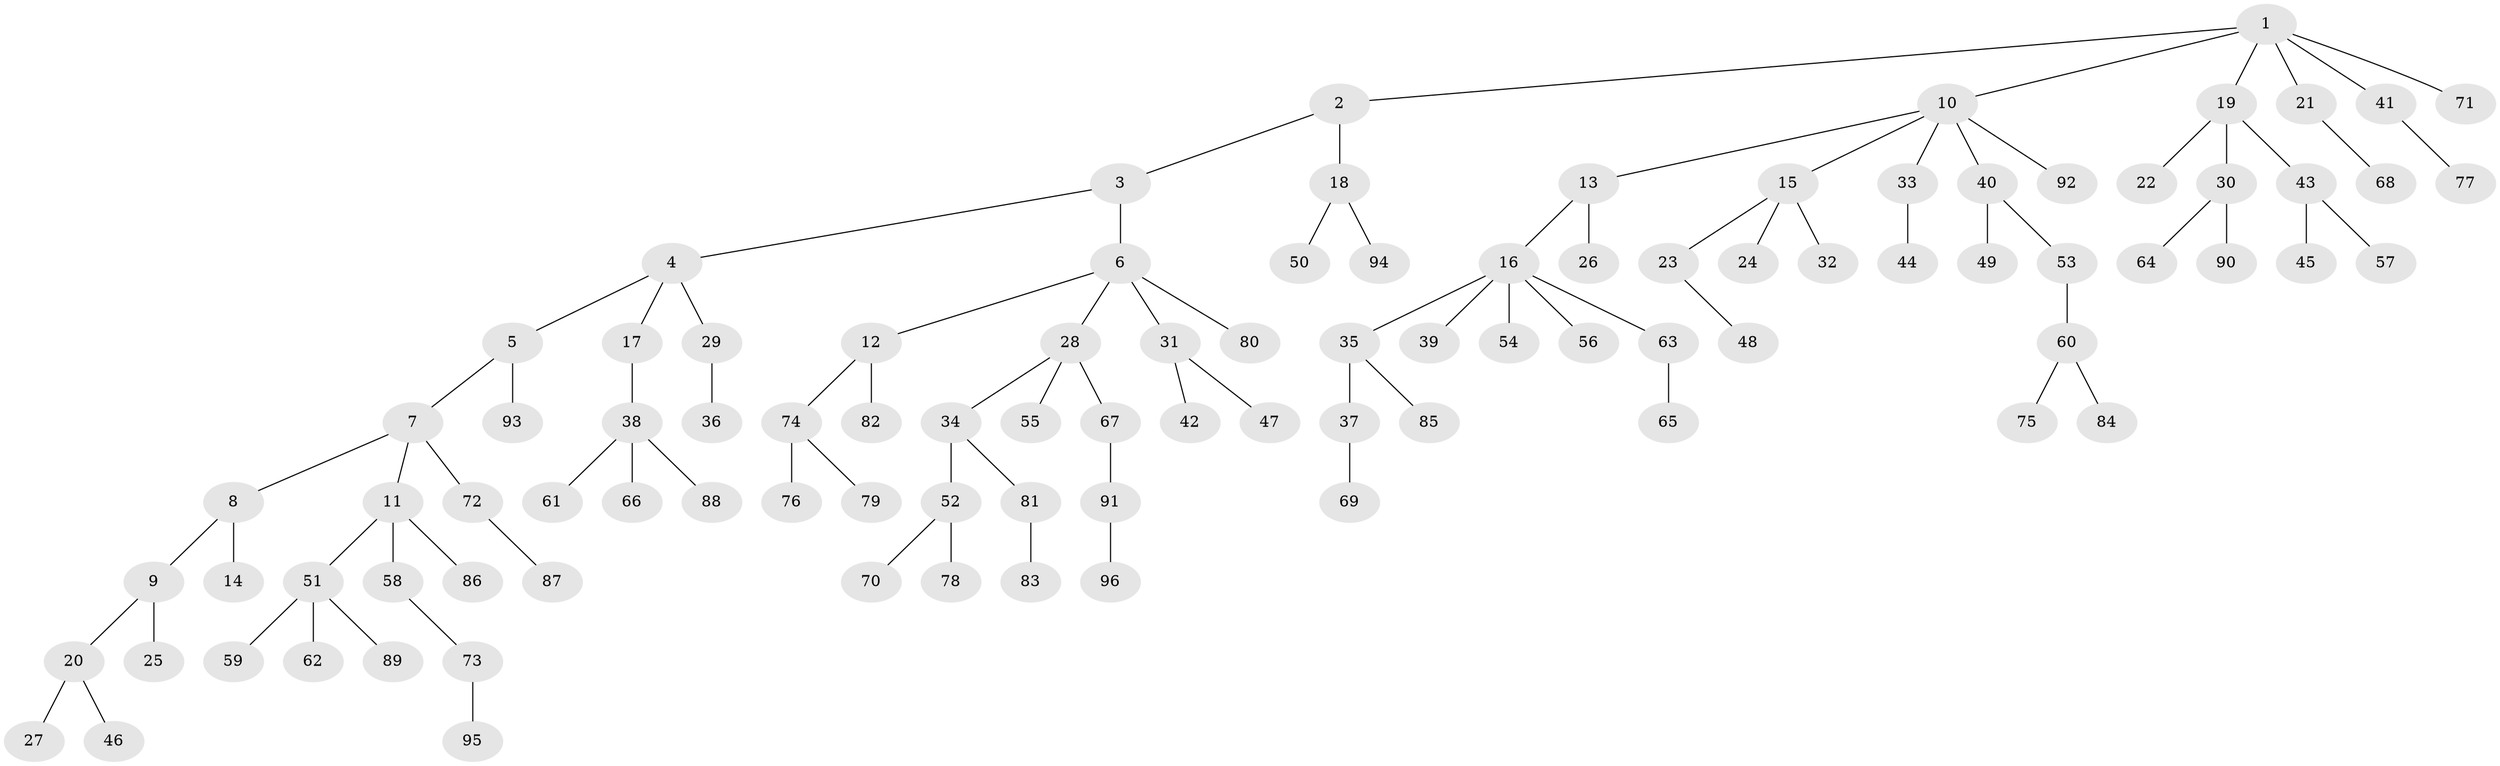 // coarse degree distribution, {4: 0.07462686567164178, 1: 0.6268656716417911, 2: 0.1791044776119403, 5: 0.014925373134328358, 3: 0.05970149253731343, 6: 0.029850746268656716, 17: 0.014925373134328358}
// Generated by graph-tools (version 1.1) at 2025/57/03/04/25 21:57:04]
// undirected, 96 vertices, 95 edges
graph export_dot {
graph [start="1"]
  node [color=gray90,style=filled];
  1;
  2;
  3;
  4;
  5;
  6;
  7;
  8;
  9;
  10;
  11;
  12;
  13;
  14;
  15;
  16;
  17;
  18;
  19;
  20;
  21;
  22;
  23;
  24;
  25;
  26;
  27;
  28;
  29;
  30;
  31;
  32;
  33;
  34;
  35;
  36;
  37;
  38;
  39;
  40;
  41;
  42;
  43;
  44;
  45;
  46;
  47;
  48;
  49;
  50;
  51;
  52;
  53;
  54;
  55;
  56;
  57;
  58;
  59;
  60;
  61;
  62;
  63;
  64;
  65;
  66;
  67;
  68;
  69;
  70;
  71;
  72;
  73;
  74;
  75;
  76;
  77;
  78;
  79;
  80;
  81;
  82;
  83;
  84;
  85;
  86;
  87;
  88;
  89;
  90;
  91;
  92;
  93;
  94;
  95;
  96;
  1 -- 2;
  1 -- 10;
  1 -- 19;
  1 -- 21;
  1 -- 41;
  1 -- 71;
  2 -- 3;
  2 -- 18;
  3 -- 4;
  3 -- 6;
  4 -- 5;
  4 -- 17;
  4 -- 29;
  5 -- 7;
  5 -- 93;
  6 -- 12;
  6 -- 28;
  6 -- 31;
  6 -- 80;
  7 -- 8;
  7 -- 11;
  7 -- 72;
  8 -- 9;
  8 -- 14;
  9 -- 20;
  9 -- 25;
  10 -- 13;
  10 -- 15;
  10 -- 33;
  10 -- 40;
  10 -- 92;
  11 -- 51;
  11 -- 58;
  11 -- 86;
  12 -- 74;
  12 -- 82;
  13 -- 16;
  13 -- 26;
  15 -- 23;
  15 -- 24;
  15 -- 32;
  16 -- 35;
  16 -- 39;
  16 -- 54;
  16 -- 56;
  16 -- 63;
  17 -- 38;
  18 -- 50;
  18 -- 94;
  19 -- 22;
  19 -- 30;
  19 -- 43;
  20 -- 27;
  20 -- 46;
  21 -- 68;
  23 -- 48;
  28 -- 34;
  28 -- 55;
  28 -- 67;
  29 -- 36;
  30 -- 64;
  30 -- 90;
  31 -- 42;
  31 -- 47;
  33 -- 44;
  34 -- 52;
  34 -- 81;
  35 -- 37;
  35 -- 85;
  37 -- 69;
  38 -- 61;
  38 -- 66;
  38 -- 88;
  40 -- 49;
  40 -- 53;
  41 -- 77;
  43 -- 45;
  43 -- 57;
  51 -- 59;
  51 -- 62;
  51 -- 89;
  52 -- 70;
  52 -- 78;
  53 -- 60;
  58 -- 73;
  60 -- 75;
  60 -- 84;
  63 -- 65;
  67 -- 91;
  72 -- 87;
  73 -- 95;
  74 -- 76;
  74 -- 79;
  81 -- 83;
  91 -- 96;
}
